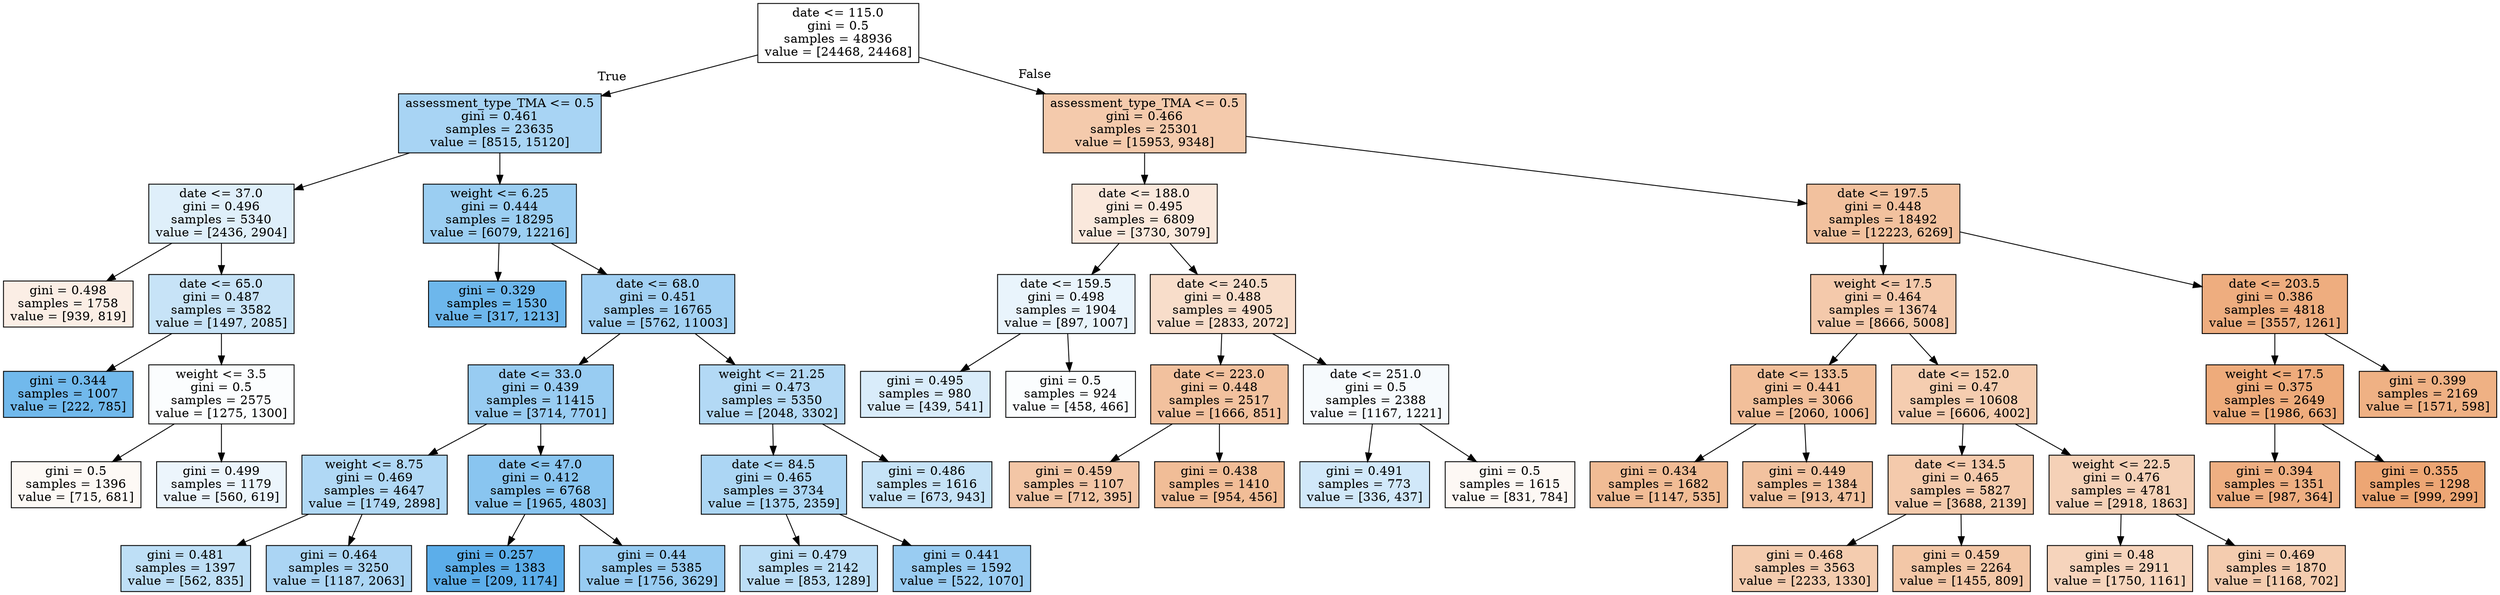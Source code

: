 digraph Tree {
node [shape=box, style="filled", color="black"] ;
0 [label="date <= 115.0\ngini = 0.5\nsamples = 48936\nvalue = [24468, 24468]", fillcolor="#e5813900"] ;
1 [label="assessment_type_TMA <= 0.5\ngini = 0.461\nsamples = 23635\nvalue = [8515, 15120]", fillcolor="#399de56f"] ;
0 -> 1 [labeldistance=2.5, labelangle=45, headlabel="True"] ;
2 [label="date <= 37.0\ngini = 0.496\nsamples = 5340\nvalue = [2436, 2904]", fillcolor="#399de529"] ;
1 -> 2 ;
3 [label="gini = 0.498\nsamples = 1758\nvalue = [939, 819]", fillcolor="#e5813921"] ;
2 -> 3 ;
4 [label="date <= 65.0\ngini = 0.487\nsamples = 3582\nvalue = [1497, 2085]", fillcolor="#399de548"] ;
2 -> 4 ;
5 [label="gini = 0.344\nsamples = 1007\nvalue = [222, 785]", fillcolor="#399de5b7"] ;
4 -> 5 ;
6 [label="weight <= 3.5\ngini = 0.5\nsamples = 2575\nvalue = [1275, 1300]", fillcolor="#399de505"] ;
4 -> 6 ;
7 [label="gini = 0.5\nsamples = 1396\nvalue = [715, 681]", fillcolor="#e581390c"] ;
6 -> 7 ;
8 [label="gini = 0.499\nsamples = 1179\nvalue = [560, 619]", fillcolor="#399de518"] ;
6 -> 8 ;
9 [label="weight <= 6.25\ngini = 0.444\nsamples = 18295\nvalue = [6079, 12216]", fillcolor="#399de580"] ;
1 -> 9 ;
10 [label="gini = 0.329\nsamples = 1530\nvalue = [317, 1213]", fillcolor="#399de5bc"] ;
9 -> 10 ;
11 [label="date <= 68.0\ngini = 0.451\nsamples = 16765\nvalue = [5762, 11003]", fillcolor="#399de579"] ;
9 -> 11 ;
12 [label="date <= 33.0\ngini = 0.439\nsamples = 11415\nvalue = [3714, 7701]", fillcolor="#399de584"] ;
11 -> 12 ;
13 [label="weight <= 8.75\ngini = 0.469\nsamples = 4647\nvalue = [1749, 2898]", fillcolor="#399de565"] ;
12 -> 13 ;
14 [label="gini = 0.481\nsamples = 1397\nvalue = [562, 835]", fillcolor="#399de553"] ;
13 -> 14 ;
15 [label="gini = 0.464\nsamples = 3250\nvalue = [1187, 2063]", fillcolor="#399de56c"] ;
13 -> 15 ;
16 [label="date <= 47.0\ngini = 0.412\nsamples = 6768\nvalue = [1965, 4803]", fillcolor="#399de597"] ;
12 -> 16 ;
17 [label="gini = 0.257\nsamples = 1383\nvalue = [209, 1174]", fillcolor="#399de5d2"] ;
16 -> 17 ;
18 [label="gini = 0.44\nsamples = 5385\nvalue = [1756, 3629]", fillcolor="#399de584"] ;
16 -> 18 ;
19 [label="weight <= 21.25\ngini = 0.473\nsamples = 5350\nvalue = [2048, 3302]", fillcolor="#399de561"] ;
11 -> 19 ;
20 [label="date <= 84.5\ngini = 0.465\nsamples = 3734\nvalue = [1375, 2359]", fillcolor="#399de56a"] ;
19 -> 20 ;
21 [label="gini = 0.479\nsamples = 2142\nvalue = [853, 1289]", fillcolor="#399de556"] ;
20 -> 21 ;
22 [label="gini = 0.441\nsamples = 1592\nvalue = [522, 1070]", fillcolor="#399de583"] ;
20 -> 22 ;
23 [label="gini = 0.486\nsamples = 1616\nvalue = [673, 943]", fillcolor="#399de549"] ;
19 -> 23 ;
24 [label="assessment_type_TMA <= 0.5\ngini = 0.466\nsamples = 25301\nvalue = [15953, 9348]", fillcolor="#e581396a"] ;
0 -> 24 [labeldistance=2.5, labelangle=-45, headlabel="False"] ;
25 [label="date <= 188.0\ngini = 0.495\nsamples = 6809\nvalue = [3730, 3079]", fillcolor="#e581392d"] ;
24 -> 25 ;
26 [label="date <= 159.5\ngini = 0.498\nsamples = 1904\nvalue = [897, 1007]", fillcolor="#399de51c"] ;
25 -> 26 ;
27 [label="gini = 0.495\nsamples = 980\nvalue = [439, 541]", fillcolor="#399de530"] ;
26 -> 27 ;
28 [label="gini = 0.5\nsamples = 924\nvalue = [458, 466]", fillcolor="#399de504"] ;
26 -> 28 ;
29 [label="date <= 240.5\ngini = 0.488\nsamples = 4905\nvalue = [2833, 2072]", fillcolor="#e5813944"] ;
25 -> 29 ;
30 [label="date <= 223.0\ngini = 0.448\nsamples = 2517\nvalue = [1666, 851]", fillcolor="#e581397d"] ;
29 -> 30 ;
31 [label="gini = 0.459\nsamples = 1107\nvalue = [712, 395]", fillcolor="#e5813972"] ;
30 -> 31 ;
32 [label="gini = 0.438\nsamples = 1410\nvalue = [954, 456]", fillcolor="#e5813985"] ;
30 -> 32 ;
33 [label="date <= 251.0\ngini = 0.5\nsamples = 2388\nvalue = [1167, 1221]", fillcolor="#399de50b"] ;
29 -> 33 ;
34 [label="gini = 0.491\nsamples = 773\nvalue = [336, 437]", fillcolor="#399de53b"] ;
33 -> 34 ;
35 [label="gini = 0.5\nsamples = 1615\nvalue = [831, 784]", fillcolor="#e581390e"] ;
33 -> 35 ;
36 [label="date <= 197.5\ngini = 0.448\nsamples = 18492\nvalue = [12223, 6269]", fillcolor="#e581397c"] ;
24 -> 36 ;
37 [label="weight <= 17.5\ngini = 0.464\nsamples = 13674\nvalue = [8666, 5008]", fillcolor="#e581396c"] ;
36 -> 37 ;
38 [label="date <= 133.5\ngini = 0.441\nsamples = 3066\nvalue = [2060, 1006]", fillcolor="#e5813982"] ;
37 -> 38 ;
39 [label="gini = 0.434\nsamples = 1682\nvalue = [1147, 535]", fillcolor="#e5813988"] ;
38 -> 39 ;
40 [label="gini = 0.449\nsamples = 1384\nvalue = [913, 471]", fillcolor="#e581397b"] ;
38 -> 40 ;
41 [label="date <= 152.0\ngini = 0.47\nsamples = 10608\nvalue = [6606, 4002]", fillcolor="#e5813965"] ;
37 -> 41 ;
42 [label="date <= 134.5\ngini = 0.465\nsamples = 5827\nvalue = [3688, 2139]", fillcolor="#e581396b"] ;
41 -> 42 ;
43 [label="gini = 0.468\nsamples = 3563\nvalue = [2233, 1330]", fillcolor="#e5813967"] ;
42 -> 43 ;
44 [label="gini = 0.459\nsamples = 2264\nvalue = [1455, 809]", fillcolor="#e5813971"] ;
42 -> 44 ;
45 [label="weight <= 22.5\ngini = 0.476\nsamples = 4781\nvalue = [2918, 1863]", fillcolor="#e581395c"] ;
41 -> 45 ;
46 [label="gini = 0.48\nsamples = 2911\nvalue = [1750, 1161]", fillcolor="#e5813956"] ;
45 -> 46 ;
47 [label="gini = 0.469\nsamples = 1870\nvalue = [1168, 702]", fillcolor="#e5813966"] ;
45 -> 47 ;
48 [label="date <= 203.5\ngini = 0.386\nsamples = 4818\nvalue = [3557, 1261]", fillcolor="#e58139a5"] ;
36 -> 48 ;
49 [label="weight <= 17.5\ngini = 0.375\nsamples = 2649\nvalue = [1986, 663]", fillcolor="#e58139aa"] ;
48 -> 49 ;
50 [label="gini = 0.394\nsamples = 1351\nvalue = [987, 364]", fillcolor="#e58139a1"] ;
49 -> 50 ;
51 [label="gini = 0.355\nsamples = 1298\nvalue = [999, 299]", fillcolor="#e58139b3"] ;
49 -> 51 ;
52 [label="gini = 0.399\nsamples = 2169\nvalue = [1571, 598]", fillcolor="#e581399e"] ;
48 -> 52 ;
}